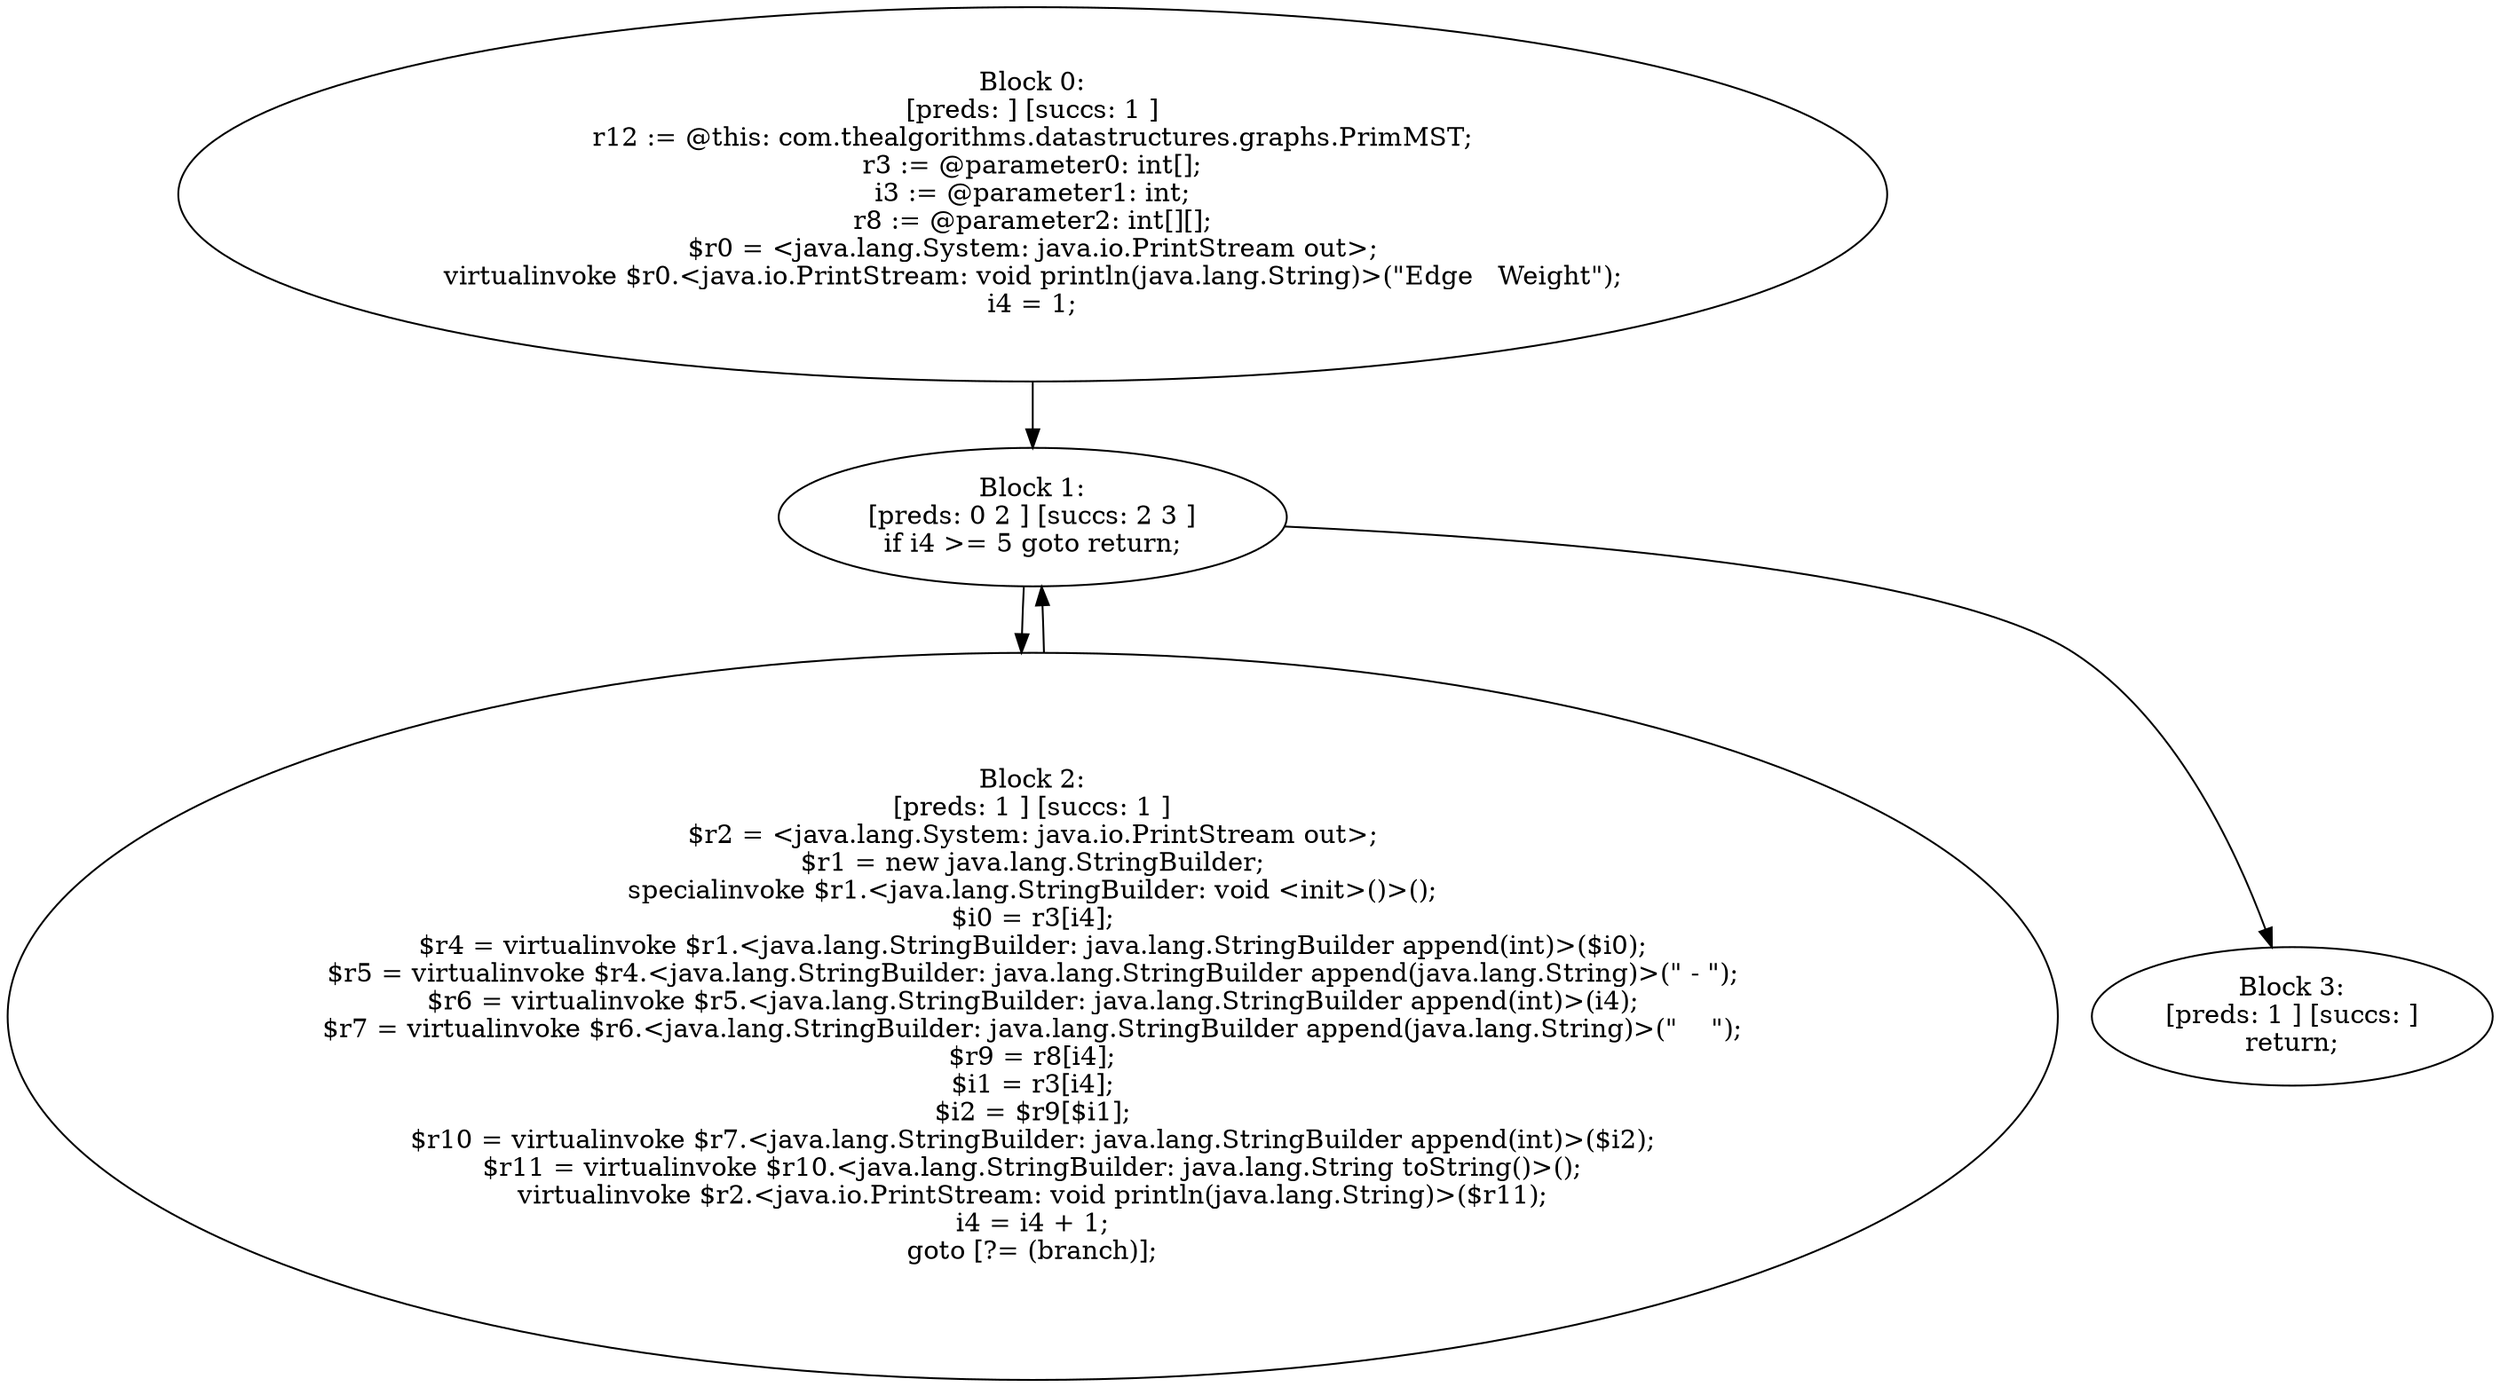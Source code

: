 digraph "unitGraph" {
    "Block 0:
[preds: ] [succs: 1 ]
r12 := @this: com.thealgorithms.datastructures.graphs.PrimMST;
r3 := @parameter0: int[];
i3 := @parameter1: int;
r8 := @parameter2: int[][];
$r0 = <java.lang.System: java.io.PrintStream out>;
virtualinvoke $r0.<java.io.PrintStream: void println(java.lang.String)>(\"Edge   Weight\");
i4 = 1;
"
    "Block 1:
[preds: 0 2 ] [succs: 2 3 ]
if i4 >= 5 goto return;
"
    "Block 2:
[preds: 1 ] [succs: 1 ]
$r2 = <java.lang.System: java.io.PrintStream out>;
$r1 = new java.lang.StringBuilder;
specialinvoke $r1.<java.lang.StringBuilder: void <init>()>();
$i0 = r3[i4];
$r4 = virtualinvoke $r1.<java.lang.StringBuilder: java.lang.StringBuilder append(int)>($i0);
$r5 = virtualinvoke $r4.<java.lang.StringBuilder: java.lang.StringBuilder append(java.lang.String)>(\" - \");
$r6 = virtualinvoke $r5.<java.lang.StringBuilder: java.lang.StringBuilder append(int)>(i4);
$r7 = virtualinvoke $r6.<java.lang.StringBuilder: java.lang.StringBuilder append(java.lang.String)>(\"    \");
$r9 = r8[i4];
$i1 = r3[i4];
$i2 = $r9[$i1];
$r10 = virtualinvoke $r7.<java.lang.StringBuilder: java.lang.StringBuilder append(int)>($i2);
$r11 = virtualinvoke $r10.<java.lang.StringBuilder: java.lang.String toString()>();
virtualinvoke $r2.<java.io.PrintStream: void println(java.lang.String)>($r11);
i4 = i4 + 1;
goto [?= (branch)];
"
    "Block 3:
[preds: 1 ] [succs: ]
return;
"
    "Block 0:
[preds: ] [succs: 1 ]
r12 := @this: com.thealgorithms.datastructures.graphs.PrimMST;
r3 := @parameter0: int[];
i3 := @parameter1: int;
r8 := @parameter2: int[][];
$r0 = <java.lang.System: java.io.PrintStream out>;
virtualinvoke $r0.<java.io.PrintStream: void println(java.lang.String)>(\"Edge   Weight\");
i4 = 1;
"->"Block 1:
[preds: 0 2 ] [succs: 2 3 ]
if i4 >= 5 goto return;
";
    "Block 1:
[preds: 0 2 ] [succs: 2 3 ]
if i4 >= 5 goto return;
"->"Block 2:
[preds: 1 ] [succs: 1 ]
$r2 = <java.lang.System: java.io.PrintStream out>;
$r1 = new java.lang.StringBuilder;
specialinvoke $r1.<java.lang.StringBuilder: void <init>()>();
$i0 = r3[i4];
$r4 = virtualinvoke $r1.<java.lang.StringBuilder: java.lang.StringBuilder append(int)>($i0);
$r5 = virtualinvoke $r4.<java.lang.StringBuilder: java.lang.StringBuilder append(java.lang.String)>(\" - \");
$r6 = virtualinvoke $r5.<java.lang.StringBuilder: java.lang.StringBuilder append(int)>(i4);
$r7 = virtualinvoke $r6.<java.lang.StringBuilder: java.lang.StringBuilder append(java.lang.String)>(\"    \");
$r9 = r8[i4];
$i1 = r3[i4];
$i2 = $r9[$i1];
$r10 = virtualinvoke $r7.<java.lang.StringBuilder: java.lang.StringBuilder append(int)>($i2);
$r11 = virtualinvoke $r10.<java.lang.StringBuilder: java.lang.String toString()>();
virtualinvoke $r2.<java.io.PrintStream: void println(java.lang.String)>($r11);
i4 = i4 + 1;
goto [?= (branch)];
";
    "Block 1:
[preds: 0 2 ] [succs: 2 3 ]
if i4 >= 5 goto return;
"->"Block 3:
[preds: 1 ] [succs: ]
return;
";
    "Block 2:
[preds: 1 ] [succs: 1 ]
$r2 = <java.lang.System: java.io.PrintStream out>;
$r1 = new java.lang.StringBuilder;
specialinvoke $r1.<java.lang.StringBuilder: void <init>()>();
$i0 = r3[i4];
$r4 = virtualinvoke $r1.<java.lang.StringBuilder: java.lang.StringBuilder append(int)>($i0);
$r5 = virtualinvoke $r4.<java.lang.StringBuilder: java.lang.StringBuilder append(java.lang.String)>(\" - \");
$r6 = virtualinvoke $r5.<java.lang.StringBuilder: java.lang.StringBuilder append(int)>(i4);
$r7 = virtualinvoke $r6.<java.lang.StringBuilder: java.lang.StringBuilder append(java.lang.String)>(\"    \");
$r9 = r8[i4];
$i1 = r3[i4];
$i2 = $r9[$i1];
$r10 = virtualinvoke $r7.<java.lang.StringBuilder: java.lang.StringBuilder append(int)>($i2);
$r11 = virtualinvoke $r10.<java.lang.StringBuilder: java.lang.String toString()>();
virtualinvoke $r2.<java.io.PrintStream: void println(java.lang.String)>($r11);
i4 = i4 + 1;
goto [?= (branch)];
"->"Block 1:
[preds: 0 2 ] [succs: 2 3 ]
if i4 >= 5 goto return;
";
}
